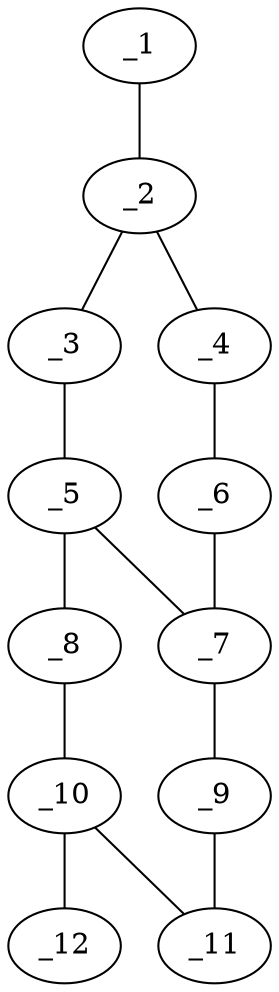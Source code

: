 graph molid56869 {
	_1	 [charge=0,
		chem=1,
		symbol="C  ",
		x=2,
		y="-1"];
	_2	 [charge=0,
		chem=4,
		symbol="N  ",
		x="2.866",
		y="-0.5"];
	_1 -- _2	 [valence=1];
	_3	 [charge=0,
		chem=1,
		symbol="C  ",
		x="3.7321",
		y="-1"];
	_2 -- _3	 [valence=1];
	_4	 [charge=0,
		chem=1,
		symbol="C  ",
		x="2.866",
		y="0.5"];
	_2 -- _4	 [valence=1];
	_5	 [charge=0,
		chem=1,
		symbol="C  ",
		x="4.5981",
		y="-0.5"];
	_3 -- _5	 [valence=1];
	_6	 [charge=0,
		chem=2,
		symbol="O  ",
		x="3.7321",
		y=1];
	_4 -- _6	 [valence=1];
	_7	 [charge=0,
		chem=1,
		symbol="C  ",
		x="4.5981",
		y="0.5"];
	_5 -- _7	 [valence=2];
	_8	 [charge=0,
		chem=1,
		symbol="C  ",
		x="5.4641",
		y="-1"];
	_5 -- _8	 [valence=1];
	_6 -- _7	 [valence=1];
	_9	 [charge=0,
		chem=1,
		symbol="C  ",
		x="5.4641",
		y=1];
	_7 -- _9	 [valence=1];
	_10	 [charge=0,
		chem=1,
		symbol="C  ",
		x="6.3301",
		y="-0.5"];
	_8 -- _10	 [valence=2];
	_11	 [charge=0,
		chem=1,
		symbol="C  ",
		x="6.3301",
		y="0.5"];
	_9 -- _11	 [valence=2];
	_10 -- _11	 [valence=1];
	_12	 [charge=0,
		chem=10,
		symbol="Br ",
		x="7.1962",
		y="-1"];
	_10 -- _12	 [valence=1];
}
